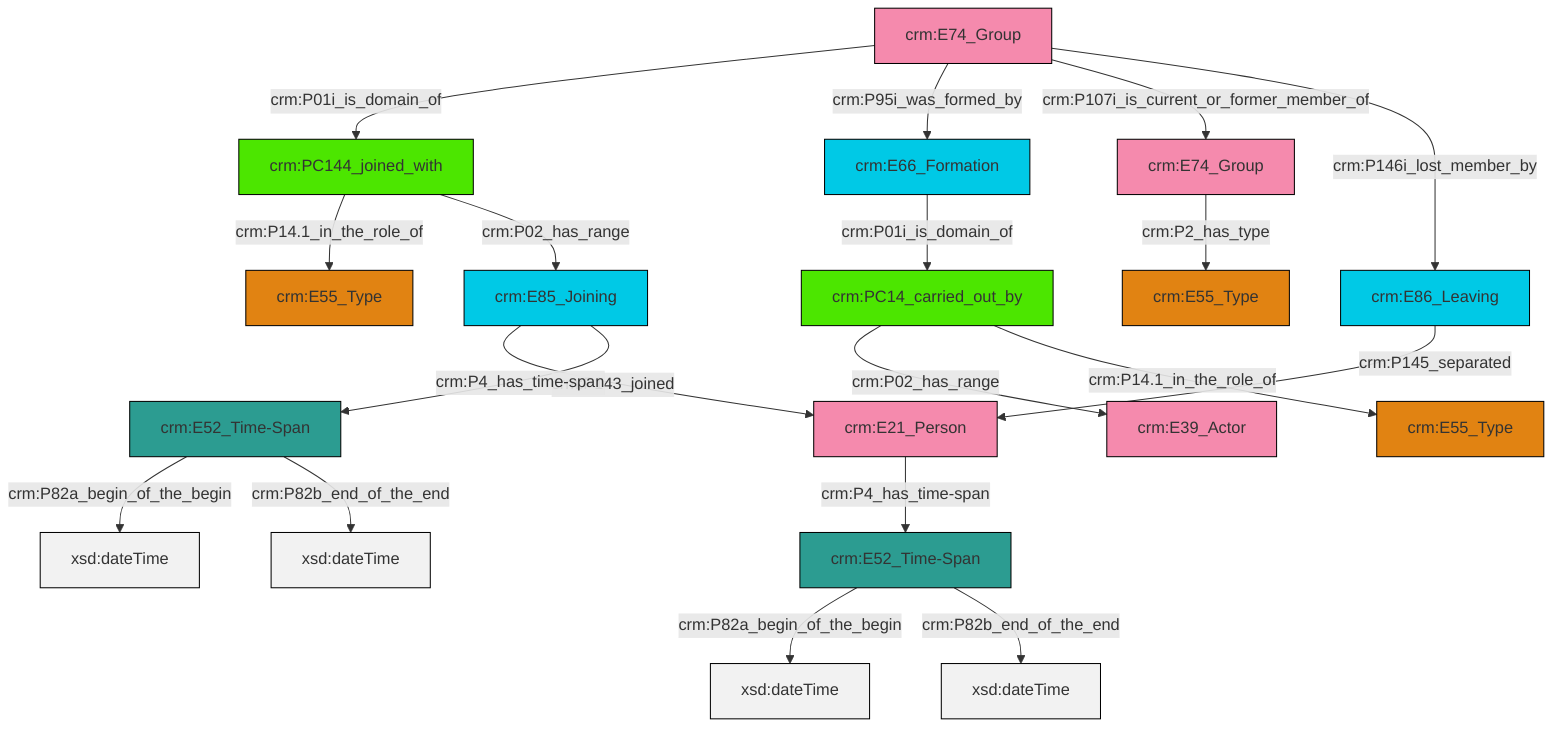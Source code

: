 graph TD
classDef Literal fill:#f2f2f2,stroke:#000000;
classDef CRM_Entity fill:#FFFFFF,stroke:#000000;
classDef Temporal_Entity fill:#00C9E6, stroke:#000000;
classDef Type fill:#E18312, stroke:#000000;
classDef Time-Span fill:#2C9C91, stroke:#000000;
classDef Appellation fill:#FFEB7F, stroke:#000000;
classDef Place fill:#008836, stroke:#000000;
classDef Persistent_Item fill:#B266B2, stroke:#000000;
classDef Conceptual_Object fill:#FFD700, stroke:#000000;
classDef Physical_Thing fill:#D2B48C, stroke:#000000;
classDef Actor fill:#f58aad, stroke:#000000;
classDef PC_Classes fill:#4ce600, stroke:#000000;
classDef Multi fill:#cccccc,stroke:#000000;

2["crm:E52_Time-Span"]:::Time-Span -->|crm:P82a_begin_of_the_begin| 4[xsd:dateTime]:::Literal
7["crm:E74_Group"]:::Actor -->|crm:P01i_is_domain_of| 8["crm:PC144_joined_with"]:::PC_Classes
11["crm:E74_Group"]:::Actor -->|crm:P2_has_type| 13["crm:E55_Type"]:::Type
16["crm:E85_Joining"]:::Temporal_Entity -->|crm:P143_joined| 17["crm:E21_Person"]:::Actor
18["crm:E52_Time-Span"]:::Time-Span -->|crm:P82a_begin_of_the_begin| 19[xsd:dateTime]:::Literal
7["crm:E74_Group"]:::Actor -->|crm:P95i_was_formed_by| 9["crm:E66_Formation"]:::Temporal_Entity
9["crm:E66_Formation"]:::Temporal_Entity -->|crm:P01i_is_domain_of| 0["crm:PC14_carried_out_by"]:::PC_Classes
17["crm:E21_Person"]:::Actor -->|crm:P4_has_time-span| 2["crm:E52_Time-Span"]:::Time-Span
7["crm:E74_Group"]:::Actor -->|crm:P107i_is_current_or_former_member_of| 11["crm:E74_Group"]:::Actor
0["crm:PC14_carried_out_by"]:::PC_Classes -->|crm:P02_has_range| 21["crm:E39_Actor"]:::Actor
7["crm:E74_Group"]:::Actor -->|crm:P146i_lost_member_by| 24["crm:E86_Leaving"]:::Temporal_Entity
16["crm:E85_Joining"]:::Temporal_Entity -->|crm:P4_has_time-span| 18["crm:E52_Time-Span"]:::Time-Span
2["crm:E52_Time-Span"]:::Time-Span -->|crm:P82b_end_of_the_end| 25[xsd:dateTime]:::Literal
0["crm:PC14_carried_out_by"]:::PC_Classes -->|crm:P14.1_in_the_role_of| 5["crm:E55_Type"]:::Type
8["crm:PC144_joined_with"]:::PC_Classes -->|crm:P14.1_in_the_role_of| 28["crm:E55_Type"]:::Type
24["crm:E86_Leaving"]:::Temporal_Entity -->|crm:P145_separated| 17["crm:E21_Person"]:::Actor
18["crm:E52_Time-Span"]:::Time-Span -->|crm:P82b_end_of_the_end| 29[xsd:dateTime]:::Literal
8["crm:PC144_joined_with"]:::PC_Classes -->|crm:P02_has_range| 16["crm:E85_Joining"]:::Temporal_Entity